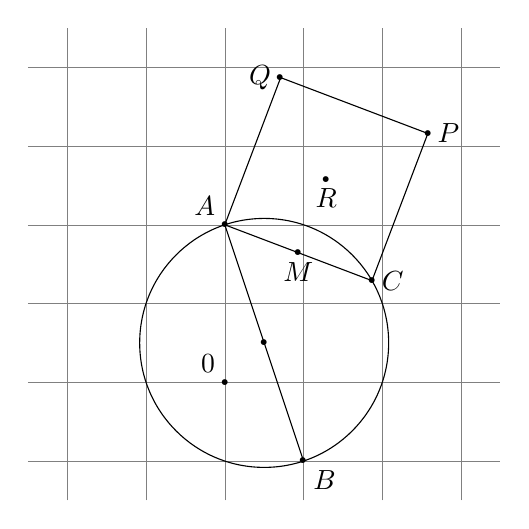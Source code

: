 \begin{tikzpicture}[point/.style={scale=2}]
  \draw[help lines] (-2.5,-1.5) grid (3.5,4.5);
  \draw
  	(0,0) node[point]{.} node[above left]{$0$}
    (0,2) coordinate(A) node[point]{.} node[above left]{$A$}
    (1,-1) coordinate(B) node[point]{.} node[below right]{$B$}
    (A) -- (B)
    ($(A)!.5!(B)$) coordinate (O) circle(1.581) node[point]{.}
    ($(O)+(30:1.581)$) coordinate(C) node[point]{.} node[right]{$C$}
  	(A) -- (C)
  	($(A)!.5!(C)$) coordinate (M)  node[point]{.} node[below]{$M$}
  	($(C)!1!-90:(A)$) coordinate (P)  node[point]{.} node[right]{$P$}
  	($(A)!1!90:(C)$) coordinate (Q)  node[point]{.} node[left]{$Q$}
  	(C)--(P)--(Q)--(A)
  	($(A)!.5!(P)$) coordinate (R)  node[point]{.} node[below]{$R$}
    ;
    
\end{tikzpicture}
